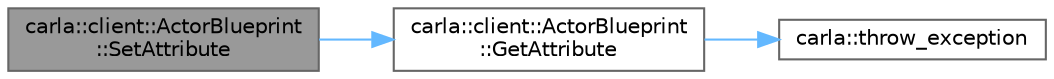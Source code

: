 digraph "carla::client::ActorBlueprint::SetAttribute"
{
 // INTERACTIVE_SVG=YES
 // LATEX_PDF_SIZE
  bgcolor="transparent";
  edge [fontname=Helvetica,fontsize=10,labelfontname=Helvetica,labelfontsize=10];
  node [fontname=Helvetica,fontsize=10,shape=box,height=0.2,width=0.4];
  rankdir="LR";
  Node1 [id="Node000001",label="carla::client::ActorBlueprint\l::SetAttribute",height=0.2,width=0.4,color="gray40", fillcolor="grey60", style="filled", fontcolor="black",tooltip="Set the value of the attribute given by id."];
  Node1 -> Node2 [id="edge1_Node000001_Node000002",color="steelblue1",style="solid",tooltip=" "];
  Node2 [id="Node000002",label="carla::client::ActorBlueprint\l::GetAttribute",height=0.2,width=0.4,color="grey40", fillcolor="white", style="filled",URL="$d8/dd9/classcarla_1_1client_1_1ActorBlueprint.html#a3cbc630625a77d85b0bc2472c5a9d6c3",tooltip=" "];
  Node2 -> Node3 [id="edge2_Node000002_Node000003",color="steelblue1",style="solid",tooltip=" "];
  Node3 [id="Node000003",label="carla::throw_exception",height=0.2,width=0.4,color="grey40", fillcolor="white", style="filled",URL="$d9/d36/namespacecarla.html#a23602ab663165210a7757d6108f6b3cd",tooltip=" "];
}
